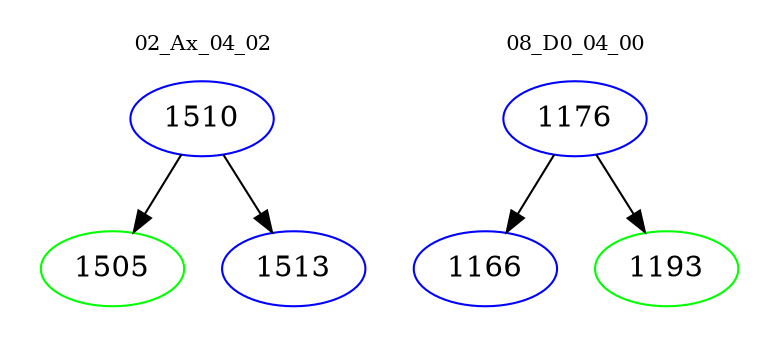 digraph{
subgraph cluster_0 {
color = white
label = "02_Ax_04_02";
fontsize=10;
T0_1510 [label="1510", color="blue"]
T0_1510 -> T0_1505 [color="black"]
T0_1505 [label="1505", color="green"]
T0_1510 -> T0_1513 [color="black"]
T0_1513 [label="1513", color="blue"]
}
subgraph cluster_1 {
color = white
label = "08_D0_04_00";
fontsize=10;
T1_1176 [label="1176", color="blue"]
T1_1176 -> T1_1166 [color="black"]
T1_1166 [label="1166", color="blue"]
T1_1176 -> T1_1193 [color="black"]
T1_1193 [label="1193", color="green"]
}
}
